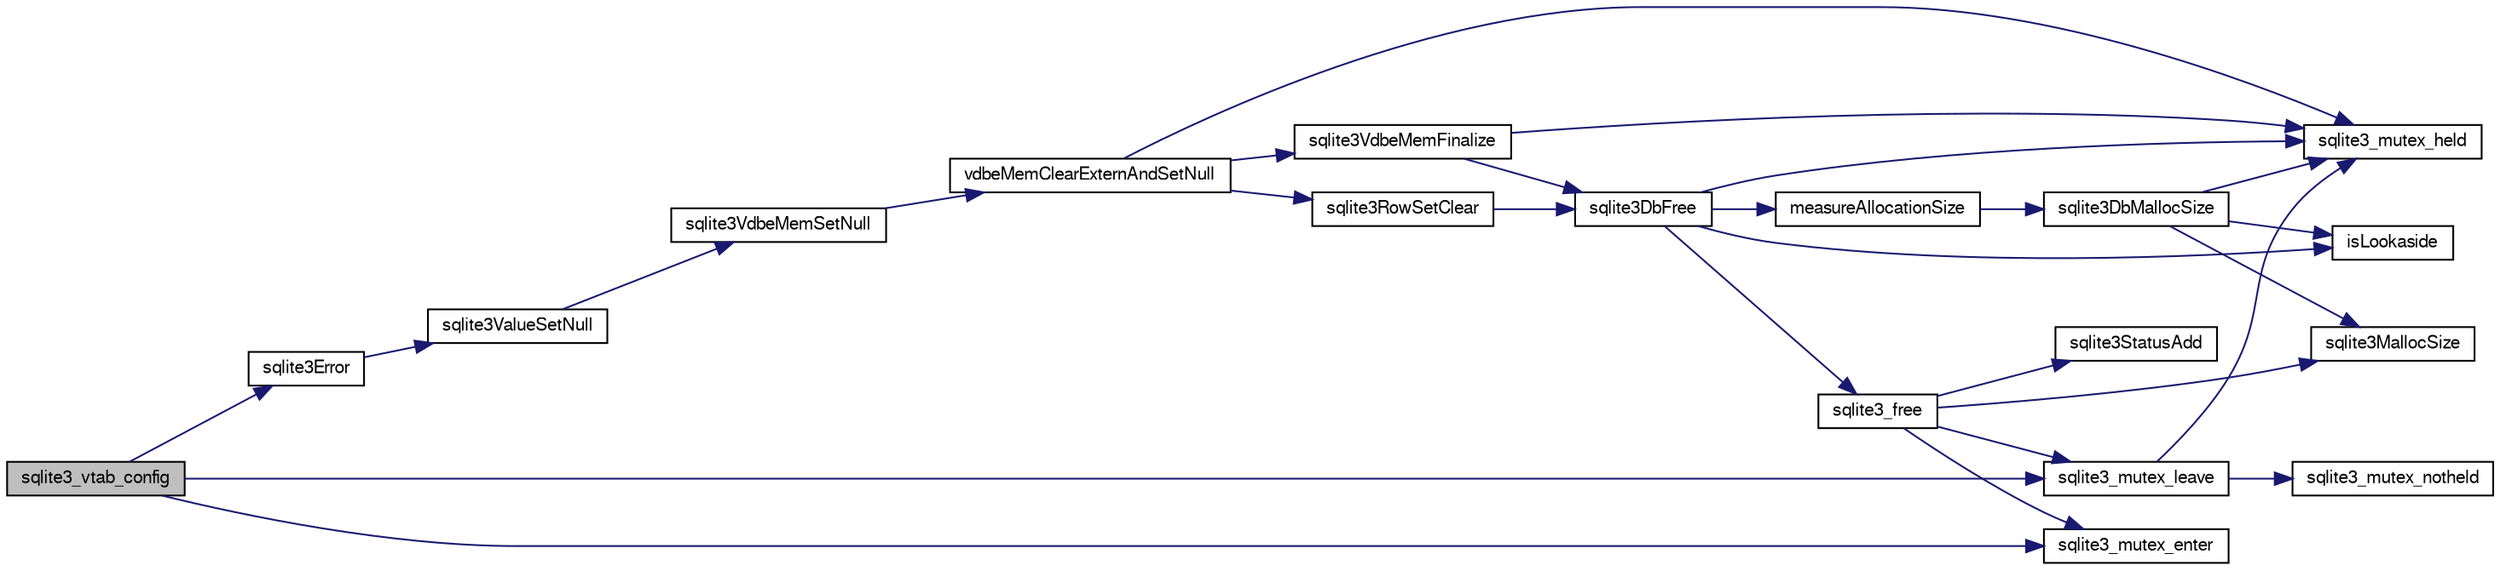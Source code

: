 digraph "sqlite3_vtab_config"
{
  edge [fontname="FreeSans",fontsize="10",labelfontname="FreeSans",labelfontsize="10"];
  node [fontname="FreeSans",fontsize="10",shape=record];
  rankdir="LR";
  Node405684 [label="sqlite3_vtab_config",height=0.2,width=0.4,color="black", fillcolor="grey75", style="filled", fontcolor="black"];
  Node405684 -> Node405685 [color="midnightblue",fontsize="10",style="solid",fontname="FreeSans"];
  Node405685 [label="sqlite3_mutex_enter",height=0.2,width=0.4,color="black", fillcolor="white", style="filled",URL="$sqlite3_8c.html#a1c12cde690bd89f104de5cbad12a6bf5"];
  Node405684 -> Node405686 [color="midnightblue",fontsize="10",style="solid",fontname="FreeSans"];
  Node405686 [label="sqlite3Error",height=0.2,width=0.4,color="black", fillcolor="white", style="filled",URL="$sqlite3_8c.html#a4ba5e8be78db50d5538dcaa45bcf74d3"];
  Node405686 -> Node405687 [color="midnightblue",fontsize="10",style="solid",fontname="FreeSans"];
  Node405687 [label="sqlite3ValueSetNull",height=0.2,width=0.4,color="black", fillcolor="white", style="filled",URL="$sqlite3_8c.html#ad9bc4507a7806b37946116afbe183b95"];
  Node405687 -> Node405688 [color="midnightblue",fontsize="10",style="solid",fontname="FreeSans"];
  Node405688 [label="sqlite3VdbeMemSetNull",height=0.2,width=0.4,color="black", fillcolor="white", style="filled",URL="$sqlite3_8c.html#ae01092c23aebaf8a3ebdf3954609b410"];
  Node405688 -> Node405689 [color="midnightblue",fontsize="10",style="solid",fontname="FreeSans"];
  Node405689 [label="vdbeMemClearExternAndSetNull",height=0.2,width=0.4,color="black", fillcolor="white", style="filled",URL="$sqlite3_8c.html#a29c41a360fb0e86b817777daf061230c"];
  Node405689 -> Node405690 [color="midnightblue",fontsize="10",style="solid",fontname="FreeSans"];
  Node405690 [label="sqlite3_mutex_held",height=0.2,width=0.4,color="black", fillcolor="white", style="filled",URL="$sqlite3_8c.html#acf77da68932b6bc163c5e68547ecc3e7"];
  Node405689 -> Node405691 [color="midnightblue",fontsize="10",style="solid",fontname="FreeSans"];
  Node405691 [label="sqlite3VdbeMemFinalize",height=0.2,width=0.4,color="black", fillcolor="white", style="filled",URL="$sqlite3_8c.html#a2568220f48ddef81b1c43e401042d9d2"];
  Node405691 -> Node405690 [color="midnightblue",fontsize="10",style="solid",fontname="FreeSans"];
  Node405691 -> Node405692 [color="midnightblue",fontsize="10",style="solid",fontname="FreeSans"];
  Node405692 [label="sqlite3DbFree",height=0.2,width=0.4,color="black", fillcolor="white", style="filled",URL="$sqlite3_8c.html#ac70ab821a6607b4a1b909582dc37a069"];
  Node405692 -> Node405690 [color="midnightblue",fontsize="10",style="solid",fontname="FreeSans"];
  Node405692 -> Node405693 [color="midnightblue",fontsize="10",style="solid",fontname="FreeSans"];
  Node405693 [label="measureAllocationSize",height=0.2,width=0.4,color="black", fillcolor="white", style="filled",URL="$sqlite3_8c.html#a45731e644a22fdb756e2b6337224217a"];
  Node405693 -> Node405694 [color="midnightblue",fontsize="10",style="solid",fontname="FreeSans"];
  Node405694 [label="sqlite3DbMallocSize",height=0.2,width=0.4,color="black", fillcolor="white", style="filled",URL="$sqlite3_8c.html#aa397e5a8a03495203a0767abf0a71f86"];
  Node405694 -> Node405695 [color="midnightblue",fontsize="10",style="solid",fontname="FreeSans"];
  Node405695 [label="sqlite3MallocSize",height=0.2,width=0.4,color="black", fillcolor="white", style="filled",URL="$sqlite3_8c.html#acf5d2a5f35270bafb050bd2def576955"];
  Node405694 -> Node405690 [color="midnightblue",fontsize="10",style="solid",fontname="FreeSans"];
  Node405694 -> Node405696 [color="midnightblue",fontsize="10",style="solid",fontname="FreeSans"];
  Node405696 [label="isLookaside",height=0.2,width=0.4,color="black", fillcolor="white", style="filled",URL="$sqlite3_8c.html#a770fa05ff9717b75e16f4d968a77b897"];
  Node405692 -> Node405696 [color="midnightblue",fontsize="10",style="solid",fontname="FreeSans"];
  Node405692 -> Node405697 [color="midnightblue",fontsize="10",style="solid",fontname="FreeSans"];
  Node405697 [label="sqlite3_free",height=0.2,width=0.4,color="black", fillcolor="white", style="filled",URL="$sqlite3_8c.html#a6552349e36a8a691af5487999ab09519"];
  Node405697 -> Node405685 [color="midnightblue",fontsize="10",style="solid",fontname="FreeSans"];
  Node405697 -> Node405698 [color="midnightblue",fontsize="10",style="solid",fontname="FreeSans"];
  Node405698 [label="sqlite3StatusAdd",height=0.2,width=0.4,color="black", fillcolor="white", style="filled",URL="$sqlite3_8c.html#afa029f93586aeab4cc85360905dae9cd"];
  Node405697 -> Node405695 [color="midnightblue",fontsize="10",style="solid",fontname="FreeSans"];
  Node405697 -> Node405699 [color="midnightblue",fontsize="10",style="solid",fontname="FreeSans"];
  Node405699 [label="sqlite3_mutex_leave",height=0.2,width=0.4,color="black", fillcolor="white", style="filled",URL="$sqlite3_8c.html#a5838d235601dbd3c1fa993555c6bcc93"];
  Node405699 -> Node405690 [color="midnightblue",fontsize="10",style="solid",fontname="FreeSans"];
  Node405699 -> Node405700 [color="midnightblue",fontsize="10",style="solid",fontname="FreeSans"];
  Node405700 [label="sqlite3_mutex_notheld",height=0.2,width=0.4,color="black", fillcolor="white", style="filled",URL="$sqlite3_8c.html#a83967c837c1c000d3b5adcfaa688f5dc"];
  Node405689 -> Node405701 [color="midnightblue",fontsize="10",style="solid",fontname="FreeSans"];
  Node405701 [label="sqlite3RowSetClear",height=0.2,width=0.4,color="black", fillcolor="white", style="filled",URL="$sqlite3_8c.html#ae153de0cd969511a607e26deeca80342"];
  Node405701 -> Node405692 [color="midnightblue",fontsize="10",style="solid",fontname="FreeSans"];
  Node405684 -> Node405699 [color="midnightblue",fontsize="10",style="solid",fontname="FreeSans"];
}
